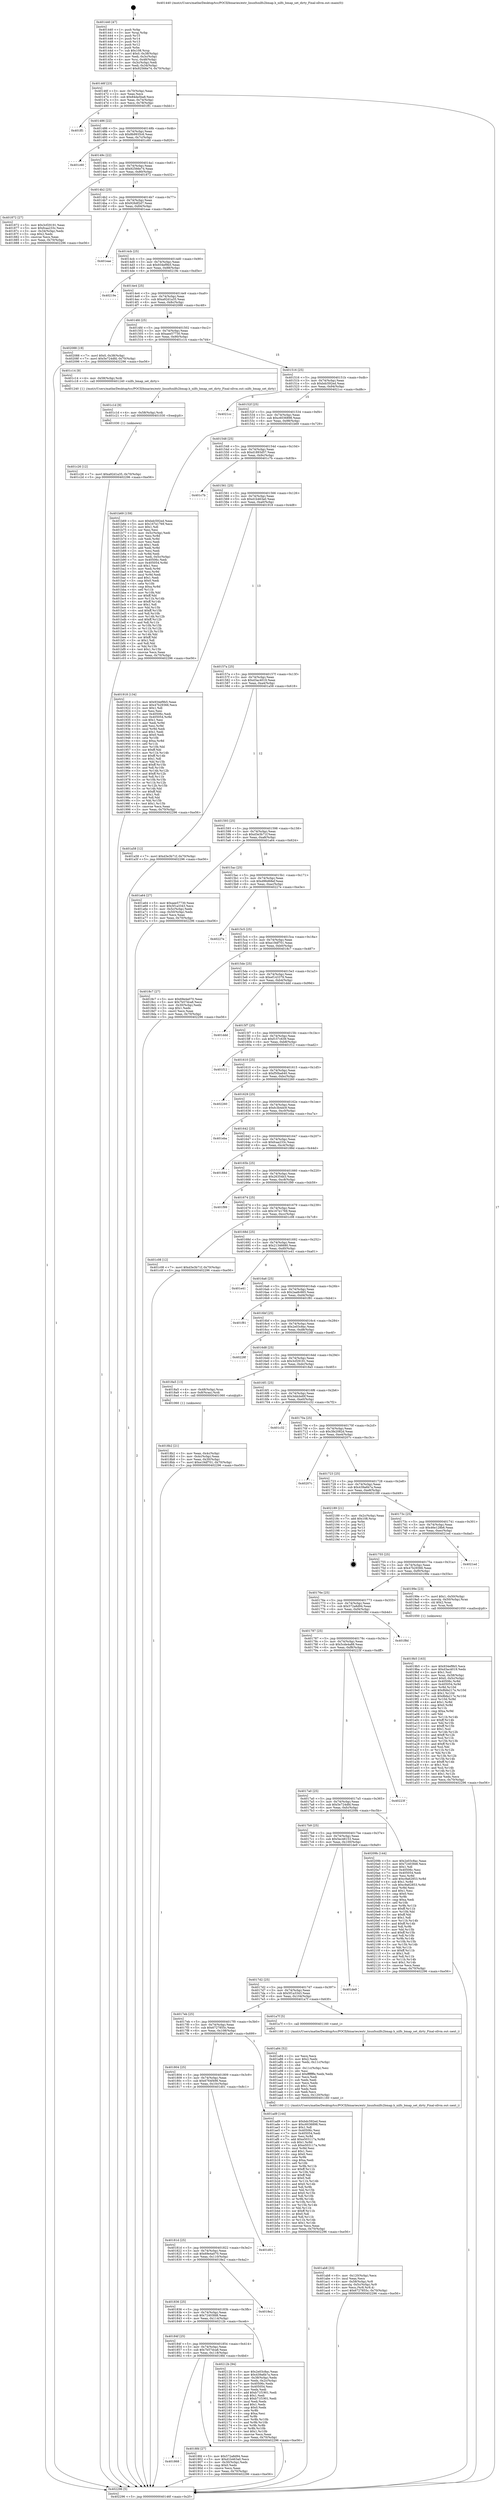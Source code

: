 digraph "0x401440" {
  label = "0x401440 (/mnt/c/Users/mathe/Desktop/tcc/POCII/binaries/extr_linuxfsnilfs2bmap.h_nilfs_bmap_set_dirty_Final-ollvm.out::main(0))"
  labelloc = "t"
  node[shape=record]

  Entry [label="",width=0.3,height=0.3,shape=circle,fillcolor=black,style=filled]
  "0x40146f" [label="{
     0x40146f [23]\l
     | [instrs]\l
     &nbsp;&nbsp;0x40146f \<+3\>: mov -0x70(%rbp),%eax\l
     &nbsp;&nbsp;0x401472 \<+2\>: mov %eax,%ecx\l
     &nbsp;&nbsp;0x401474 \<+6\>: sub $0x84da5ba8,%ecx\l
     &nbsp;&nbsp;0x40147a \<+3\>: mov %eax,-0x74(%rbp)\l
     &nbsp;&nbsp;0x40147d \<+3\>: mov %ecx,-0x78(%rbp)\l
     &nbsp;&nbsp;0x401480 \<+6\>: je 0000000000401ff1 \<main+0xbb1\>\l
  }"]
  "0x401ff1" [label="{
     0x401ff1\l
  }", style=dashed]
  "0x401486" [label="{
     0x401486 [22]\l
     | [instrs]\l
     &nbsp;&nbsp;0x401486 \<+5\>: jmp 000000000040148b \<main+0x4b\>\l
     &nbsp;&nbsp;0x40148b \<+3\>: mov -0x74(%rbp),%eax\l
     &nbsp;&nbsp;0x40148e \<+5\>: sub $0x8b9935c6,%eax\l
     &nbsp;&nbsp;0x401493 \<+3\>: mov %eax,-0x7c(%rbp)\l
     &nbsp;&nbsp;0x401496 \<+6\>: je 0000000000401c60 \<main+0x820\>\l
  }"]
  Exit [label="",width=0.3,height=0.3,shape=circle,fillcolor=black,style=filled,peripheries=2]
  "0x401c60" [label="{
     0x401c60\l
  }", style=dashed]
  "0x40149c" [label="{
     0x40149c [22]\l
     | [instrs]\l
     &nbsp;&nbsp;0x40149c \<+5\>: jmp 00000000004014a1 \<main+0x61\>\l
     &nbsp;&nbsp;0x4014a1 \<+3\>: mov -0x74(%rbp),%eax\l
     &nbsp;&nbsp;0x4014a4 \<+5\>: sub $0x92566e74,%eax\l
     &nbsp;&nbsp;0x4014a9 \<+3\>: mov %eax,-0x80(%rbp)\l
     &nbsp;&nbsp;0x4014ac \<+6\>: je 0000000000401872 \<main+0x432\>\l
  }"]
  "0x401c26" [label="{
     0x401c26 [12]\l
     | [instrs]\l
     &nbsp;&nbsp;0x401c26 \<+7\>: movl $0xa92d1a35,-0x70(%rbp)\l
     &nbsp;&nbsp;0x401c2d \<+5\>: jmp 0000000000402296 \<main+0xe56\>\l
  }"]
  "0x401872" [label="{
     0x401872 [27]\l
     | [instrs]\l
     &nbsp;&nbsp;0x401872 \<+5\>: mov $0x3cf29191,%eax\l
     &nbsp;&nbsp;0x401877 \<+5\>: mov $0xfcaa233c,%ecx\l
     &nbsp;&nbsp;0x40187c \<+3\>: mov -0x34(%rbp),%edx\l
     &nbsp;&nbsp;0x40187f \<+3\>: cmp $0x2,%edx\l
     &nbsp;&nbsp;0x401882 \<+3\>: cmovne %ecx,%eax\l
     &nbsp;&nbsp;0x401885 \<+3\>: mov %eax,-0x70(%rbp)\l
     &nbsp;&nbsp;0x401888 \<+5\>: jmp 0000000000402296 \<main+0xe56\>\l
  }"]
  "0x4014b2" [label="{
     0x4014b2 [25]\l
     | [instrs]\l
     &nbsp;&nbsp;0x4014b2 \<+5\>: jmp 00000000004014b7 \<main+0x77\>\l
     &nbsp;&nbsp;0x4014b7 \<+3\>: mov -0x74(%rbp),%eax\l
     &nbsp;&nbsp;0x4014ba \<+5\>: sub $0x926df2d7,%eax\l
     &nbsp;&nbsp;0x4014bf \<+6\>: mov %eax,-0x84(%rbp)\l
     &nbsp;&nbsp;0x4014c5 \<+6\>: je 0000000000401eae \<main+0xa6e\>\l
  }"]
  "0x402296" [label="{
     0x402296 [5]\l
     | [instrs]\l
     &nbsp;&nbsp;0x402296 \<+5\>: jmp 000000000040146f \<main+0x2f\>\l
  }"]
  "0x401440" [label="{
     0x401440 [47]\l
     | [instrs]\l
     &nbsp;&nbsp;0x401440 \<+1\>: push %rbp\l
     &nbsp;&nbsp;0x401441 \<+3\>: mov %rsp,%rbp\l
     &nbsp;&nbsp;0x401444 \<+2\>: push %r15\l
     &nbsp;&nbsp;0x401446 \<+2\>: push %r14\l
     &nbsp;&nbsp;0x401448 \<+2\>: push %r13\l
     &nbsp;&nbsp;0x40144a \<+2\>: push %r12\l
     &nbsp;&nbsp;0x40144c \<+1\>: push %rbx\l
     &nbsp;&nbsp;0x40144d \<+7\>: sub $0x108,%rsp\l
     &nbsp;&nbsp;0x401454 \<+7\>: movl $0x0,-0x38(%rbp)\l
     &nbsp;&nbsp;0x40145b \<+3\>: mov %edi,-0x3c(%rbp)\l
     &nbsp;&nbsp;0x40145e \<+4\>: mov %rsi,-0x48(%rbp)\l
     &nbsp;&nbsp;0x401462 \<+3\>: mov -0x3c(%rbp),%edi\l
     &nbsp;&nbsp;0x401465 \<+3\>: mov %edi,-0x34(%rbp)\l
     &nbsp;&nbsp;0x401468 \<+7\>: movl $0x92566e74,-0x70(%rbp)\l
  }"]
  "0x401c1d" [label="{
     0x401c1d [9]\l
     | [instrs]\l
     &nbsp;&nbsp;0x401c1d \<+4\>: mov -0x58(%rbp),%rdi\l
     &nbsp;&nbsp;0x401c21 \<+5\>: call 0000000000401030 \<free@plt\>\l
     | [calls]\l
     &nbsp;&nbsp;0x401030 \{1\} (unknown)\l
  }"]
  "0x401eae" [label="{
     0x401eae\l
  }", style=dashed]
  "0x4014cb" [label="{
     0x4014cb [25]\l
     | [instrs]\l
     &nbsp;&nbsp;0x4014cb \<+5\>: jmp 00000000004014d0 \<main+0x90\>\l
     &nbsp;&nbsp;0x4014d0 \<+3\>: mov -0x74(%rbp),%eax\l
     &nbsp;&nbsp;0x4014d3 \<+5\>: sub $0x934ef9b5,%eax\l
     &nbsp;&nbsp;0x4014d8 \<+6\>: mov %eax,-0x88(%rbp)\l
     &nbsp;&nbsp;0x4014de \<+6\>: je 000000000040219e \<main+0xd5e\>\l
  }"]
  "0x401ab8" [label="{
     0x401ab8 [33]\l
     | [instrs]\l
     &nbsp;&nbsp;0x401ab8 \<+6\>: mov -0x120(%rbp),%ecx\l
     &nbsp;&nbsp;0x401abe \<+3\>: imul %eax,%ecx\l
     &nbsp;&nbsp;0x401ac1 \<+4\>: mov -0x58(%rbp),%r8\l
     &nbsp;&nbsp;0x401ac5 \<+4\>: movslq -0x5c(%rbp),%r9\l
     &nbsp;&nbsp;0x401ac9 \<+4\>: mov %ecx,(%r8,%r9,4)\l
     &nbsp;&nbsp;0x401acd \<+7\>: movl $0x6727855c,-0x70(%rbp)\l
     &nbsp;&nbsp;0x401ad4 \<+5\>: jmp 0000000000402296 \<main+0xe56\>\l
  }"]
  "0x40219e" [label="{
     0x40219e\l
  }", style=dashed]
  "0x4014e4" [label="{
     0x4014e4 [25]\l
     | [instrs]\l
     &nbsp;&nbsp;0x4014e4 \<+5\>: jmp 00000000004014e9 \<main+0xa9\>\l
     &nbsp;&nbsp;0x4014e9 \<+3\>: mov -0x74(%rbp),%eax\l
     &nbsp;&nbsp;0x4014ec \<+5\>: sub $0xa92d1a35,%eax\l
     &nbsp;&nbsp;0x4014f1 \<+6\>: mov %eax,-0x8c(%rbp)\l
     &nbsp;&nbsp;0x4014f7 \<+6\>: je 0000000000402088 \<main+0xc48\>\l
  }"]
  "0x401a84" [label="{
     0x401a84 [52]\l
     | [instrs]\l
     &nbsp;&nbsp;0x401a84 \<+2\>: xor %ecx,%ecx\l
     &nbsp;&nbsp;0x401a86 \<+5\>: mov $0x2,%edx\l
     &nbsp;&nbsp;0x401a8b \<+6\>: mov %edx,-0x11c(%rbp)\l
     &nbsp;&nbsp;0x401a91 \<+1\>: cltd\l
     &nbsp;&nbsp;0x401a92 \<+6\>: mov -0x11c(%rbp),%esi\l
     &nbsp;&nbsp;0x401a98 \<+2\>: idiv %esi\l
     &nbsp;&nbsp;0x401a9a \<+6\>: imul $0xfffffffe,%edx,%edx\l
     &nbsp;&nbsp;0x401aa0 \<+2\>: mov %ecx,%edi\l
     &nbsp;&nbsp;0x401aa2 \<+2\>: sub %edx,%edi\l
     &nbsp;&nbsp;0x401aa4 \<+2\>: mov %ecx,%edx\l
     &nbsp;&nbsp;0x401aa6 \<+3\>: sub $0x1,%edx\l
     &nbsp;&nbsp;0x401aa9 \<+2\>: add %edx,%edi\l
     &nbsp;&nbsp;0x401aab \<+2\>: sub %edi,%ecx\l
     &nbsp;&nbsp;0x401aad \<+6\>: mov %ecx,-0x120(%rbp)\l
     &nbsp;&nbsp;0x401ab3 \<+5\>: call 0000000000401160 \<next_i\>\l
     | [calls]\l
     &nbsp;&nbsp;0x401160 \{1\} (/mnt/c/Users/mathe/Desktop/tcc/POCII/binaries/extr_linuxfsnilfs2bmap.h_nilfs_bmap_set_dirty_Final-ollvm.out::next_i)\l
  }"]
  "0x402088" [label="{
     0x402088 [19]\l
     | [instrs]\l
     &nbsp;&nbsp;0x402088 \<+7\>: movl $0x0,-0x38(%rbp)\l
     &nbsp;&nbsp;0x40208f \<+7\>: movl $0x5e724dfd,-0x70(%rbp)\l
     &nbsp;&nbsp;0x402096 \<+5\>: jmp 0000000000402296 \<main+0xe56\>\l
  }"]
  "0x4014fd" [label="{
     0x4014fd [25]\l
     | [instrs]\l
     &nbsp;&nbsp;0x4014fd \<+5\>: jmp 0000000000401502 \<main+0xc2\>\l
     &nbsp;&nbsp;0x401502 \<+3\>: mov -0x74(%rbp),%eax\l
     &nbsp;&nbsp;0x401505 \<+5\>: sub $0xaee57730,%eax\l
     &nbsp;&nbsp;0x40150a \<+6\>: mov %eax,-0x90(%rbp)\l
     &nbsp;&nbsp;0x401510 \<+6\>: je 0000000000401c14 \<main+0x7d4\>\l
  }"]
  "0x4019b5" [label="{
     0x4019b5 [163]\l
     | [instrs]\l
     &nbsp;&nbsp;0x4019b5 \<+5\>: mov $0x934ef9b5,%ecx\l
     &nbsp;&nbsp;0x4019ba \<+5\>: mov $0xd3ac4019,%edx\l
     &nbsp;&nbsp;0x4019bf \<+3\>: mov $0x1,%sil\l
     &nbsp;&nbsp;0x4019c2 \<+4\>: mov %rax,-0x58(%rbp)\l
     &nbsp;&nbsp;0x4019c6 \<+7\>: movl $0x0,-0x5c(%rbp)\l
     &nbsp;&nbsp;0x4019cd \<+8\>: mov 0x40506c,%r8d\l
     &nbsp;&nbsp;0x4019d5 \<+8\>: mov 0x405054,%r9d\l
     &nbsp;&nbsp;0x4019dd \<+3\>: mov %r8d,%r10d\l
     &nbsp;&nbsp;0x4019e0 \<+7\>: add $0x8bfa217e,%r10d\l
     &nbsp;&nbsp;0x4019e7 \<+4\>: sub $0x1,%r10d\l
     &nbsp;&nbsp;0x4019eb \<+7\>: sub $0x8bfa217e,%r10d\l
     &nbsp;&nbsp;0x4019f2 \<+4\>: imul %r10d,%r8d\l
     &nbsp;&nbsp;0x4019f6 \<+4\>: and $0x1,%r8d\l
     &nbsp;&nbsp;0x4019fa \<+4\>: cmp $0x0,%r8d\l
     &nbsp;&nbsp;0x4019fe \<+4\>: sete %r11b\l
     &nbsp;&nbsp;0x401a02 \<+4\>: cmp $0xa,%r9d\l
     &nbsp;&nbsp;0x401a06 \<+3\>: setl %bl\l
     &nbsp;&nbsp;0x401a09 \<+3\>: mov %r11b,%r14b\l
     &nbsp;&nbsp;0x401a0c \<+4\>: xor $0xff,%r14b\l
     &nbsp;&nbsp;0x401a10 \<+3\>: mov %bl,%r15b\l
     &nbsp;&nbsp;0x401a13 \<+4\>: xor $0xff,%r15b\l
     &nbsp;&nbsp;0x401a17 \<+4\>: xor $0x1,%sil\l
     &nbsp;&nbsp;0x401a1b \<+3\>: mov %r14b,%r12b\l
     &nbsp;&nbsp;0x401a1e \<+4\>: and $0xff,%r12b\l
     &nbsp;&nbsp;0x401a22 \<+3\>: and %sil,%r11b\l
     &nbsp;&nbsp;0x401a25 \<+3\>: mov %r15b,%r13b\l
     &nbsp;&nbsp;0x401a28 \<+4\>: and $0xff,%r13b\l
     &nbsp;&nbsp;0x401a2c \<+3\>: and %sil,%bl\l
     &nbsp;&nbsp;0x401a2f \<+3\>: or %r11b,%r12b\l
     &nbsp;&nbsp;0x401a32 \<+3\>: or %bl,%r13b\l
     &nbsp;&nbsp;0x401a35 \<+3\>: xor %r13b,%r12b\l
     &nbsp;&nbsp;0x401a38 \<+3\>: or %r15b,%r14b\l
     &nbsp;&nbsp;0x401a3b \<+4\>: xor $0xff,%r14b\l
     &nbsp;&nbsp;0x401a3f \<+4\>: or $0x1,%sil\l
     &nbsp;&nbsp;0x401a43 \<+3\>: and %sil,%r14b\l
     &nbsp;&nbsp;0x401a46 \<+3\>: or %r14b,%r12b\l
     &nbsp;&nbsp;0x401a49 \<+4\>: test $0x1,%r12b\l
     &nbsp;&nbsp;0x401a4d \<+3\>: cmovne %edx,%ecx\l
     &nbsp;&nbsp;0x401a50 \<+3\>: mov %ecx,-0x70(%rbp)\l
     &nbsp;&nbsp;0x401a53 \<+5\>: jmp 0000000000402296 \<main+0xe56\>\l
  }"]
  "0x401c14" [label="{
     0x401c14 [9]\l
     | [instrs]\l
     &nbsp;&nbsp;0x401c14 \<+4\>: mov -0x58(%rbp),%rdi\l
     &nbsp;&nbsp;0x401c18 \<+5\>: call 0000000000401240 \<nilfs_bmap_set_dirty\>\l
     | [calls]\l
     &nbsp;&nbsp;0x401240 \{1\} (/mnt/c/Users/mathe/Desktop/tcc/POCII/binaries/extr_linuxfsnilfs2bmap.h_nilfs_bmap_set_dirty_Final-ollvm.out::nilfs_bmap_set_dirty)\l
  }"]
  "0x401516" [label="{
     0x401516 [25]\l
     | [instrs]\l
     &nbsp;&nbsp;0x401516 \<+5\>: jmp 000000000040151b \<main+0xdb\>\l
     &nbsp;&nbsp;0x40151b \<+3\>: mov -0x74(%rbp),%eax\l
     &nbsp;&nbsp;0x40151e \<+5\>: sub $0xbdc592ed,%eax\l
     &nbsp;&nbsp;0x401523 \<+6\>: mov %eax,-0x94(%rbp)\l
     &nbsp;&nbsp;0x401529 \<+6\>: je 00000000004021cc \<main+0xd8c\>\l
  }"]
  "0x401868" [label="{
     0x401868\l
  }", style=dashed]
  "0x4021cc" [label="{
     0x4021cc\l
  }", style=dashed]
  "0x40152f" [label="{
     0x40152f [25]\l
     | [instrs]\l
     &nbsp;&nbsp;0x40152f \<+5\>: jmp 0000000000401534 \<main+0xf4\>\l
     &nbsp;&nbsp;0x401534 \<+3\>: mov -0x74(%rbp),%eax\l
     &nbsp;&nbsp;0x401537 \<+5\>: sub $0xc6036898,%eax\l
     &nbsp;&nbsp;0x40153c \<+6\>: mov %eax,-0x98(%rbp)\l
     &nbsp;&nbsp;0x401542 \<+6\>: je 0000000000401b69 \<main+0x729\>\l
  }"]
  "0x4018fd" [label="{
     0x4018fd [27]\l
     | [instrs]\l
     &nbsp;&nbsp;0x4018fd \<+5\>: mov $0x572a8d94,%eax\l
     &nbsp;&nbsp;0x401902 \<+5\>: mov $0xd1b463a0,%ecx\l
     &nbsp;&nbsp;0x401907 \<+3\>: mov -0x30(%rbp),%edx\l
     &nbsp;&nbsp;0x40190a \<+3\>: cmp $0x0,%edx\l
     &nbsp;&nbsp;0x40190d \<+3\>: cmove %ecx,%eax\l
     &nbsp;&nbsp;0x401910 \<+3\>: mov %eax,-0x70(%rbp)\l
     &nbsp;&nbsp;0x401913 \<+5\>: jmp 0000000000402296 \<main+0xe56\>\l
  }"]
  "0x401b69" [label="{
     0x401b69 [159]\l
     | [instrs]\l
     &nbsp;&nbsp;0x401b69 \<+5\>: mov $0xbdc592ed,%eax\l
     &nbsp;&nbsp;0x401b6e \<+5\>: mov $0x167e1769,%ecx\l
     &nbsp;&nbsp;0x401b73 \<+2\>: mov $0x1,%dl\l
     &nbsp;&nbsp;0x401b75 \<+2\>: xor %esi,%esi\l
     &nbsp;&nbsp;0x401b77 \<+3\>: mov -0x5c(%rbp),%edi\l
     &nbsp;&nbsp;0x401b7a \<+3\>: mov %esi,%r8d\l
     &nbsp;&nbsp;0x401b7d \<+3\>: sub %edi,%r8d\l
     &nbsp;&nbsp;0x401b80 \<+2\>: mov %esi,%edi\l
     &nbsp;&nbsp;0x401b82 \<+3\>: sub $0x1,%edi\l
     &nbsp;&nbsp;0x401b85 \<+3\>: add %edi,%r8d\l
     &nbsp;&nbsp;0x401b88 \<+2\>: mov %esi,%edi\l
     &nbsp;&nbsp;0x401b8a \<+3\>: sub %r8d,%edi\l
     &nbsp;&nbsp;0x401b8d \<+3\>: mov %edi,-0x5c(%rbp)\l
     &nbsp;&nbsp;0x401b90 \<+7\>: mov 0x40506c,%edi\l
     &nbsp;&nbsp;0x401b97 \<+8\>: mov 0x405054,%r8d\l
     &nbsp;&nbsp;0x401b9f \<+3\>: sub $0x1,%esi\l
     &nbsp;&nbsp;0x401ba2 \<+3\>: mov %edi,%r9d\l
     &nbsp;&nbsp;0x401ba5 \<+3\>: add %esi,%r9d\l
     &nbsp;&nbsp;0x401ba8 \<+4\>: imul %r9d,%edi\l
     &nbsp;&nbsp;0x401bac \<+3\>: and $0x1,%edi\l
     &nbsp;&nbsp;0x401baf \<+3\>: cmp $0x0,%edi\l
     &nbsp;&nbsp;0x401bb2 \<+4\>: sete %r10b\l
     &nbsp;&nbsp;0x401bb6 \<+4\>: cmp $0xa,%r8d\l
     &nbsp;&nbsp;0x401bba \<+4\>: setl %r11b\l
     &nbsp;&nbsp;0x401bbe \<+3\>: mov %r10b,%bl\l
     &nbsp;&nbsp;0x401bc1 \<+3\>: xor $0xff,%bl\l
     &nbsp;&nbsp;0x401bc4 \<+3\>: mov %r11b,%r14b\l
     &nbsp;&nbsp;0x401bc7 \<+4\>: xor $0xff,%r14b\l
     &nbsp;&nbsp;0x401bcb \<+3\>: xor $0x1,%dl\l
     &nbsp;&nbsp;0x401bce \<+3\>: mov %bl,%r15b\l
     &nbsp;&nbsp;0x401bd1 \<+4\>: and $0xff,%r15b\l
     &nbsp;&nbsp;0x401bd5 \<+3\>: and %dl,%r10b\l
     &nbsp;&nbsp;0x401bd8 \<+3\>: mov %r14b,%r12b\l
     &nbsp;&nbsp;0x401bdb \<+4\>: and $0xff,%r12b\l
     &nbsp;&nbsp;0x401bdf \<+3\>: and %dl,%r11b\l
     &nbsp;&nbsp;0x401be2 \<+3\>: or %r10b,%r15b\l
     &nbsp;&nbsp;0x401be5 \<+3\>: or %r11b,%r12b\l
     &nbsp;&nbsp;0x401be8 \<+3\>: xor %r12b,%r15b\l
     &nbsp;&nbsp;0x401beb \<+3\>: or %r14b,%bl\l
     &nbsp;&nbsp;0x401bee \<+3\>: xor $0xff,%bl\l
     &nbsp;&nbsp;0x401bf1 \<+3\>: or $0x1,%dl\l
     &nbsp;&nbsp;0x401bf4 \<+2\>: and %dl,%bl\l
     &nbsp;&nbsp;0x401bf6 \<+3\>: or %bl,%r15b\l
     &nbsp;&nbsp;0x401bf9 \<+4\>: test $0x1,%r15b\l
     &nbsp;&nbsp;0x401bfd \<+3\>: cmovne %ecx,%eax\l
     &nbsp;&nbsp;0x401c00 \<+3\>: mov %eax,-0x70(%rbp)\l
     &nbsp;&nbsp;0x401c03 \<+5\>: jmp 0000000000402296 \<main+0xe56\>\l
  }"]
  "0x401548" [label="{
     0x401548 [25]\l
     | [instrs]\l
     &nbsp;&nbsp;0x401548 \<+5\>: jmp 000000000040154d \<main+0x10d\>\l
     &nbsp;&nbsp;0x40154d \<+3\>: mov -0x74(%rbp),%eax\l
     &nbsp;&nbsp;0x401550 \<+5\>: sub $0xd1893d57,%eax\l
     &nbsp;&nbsp;0x401555 \<+6\>: mov %eax,-0x9c(%rbp)\l
     &nbsp;&nbsp;0x40155b \<+6\>: je 0000000000401c7b \<main+0x83b\>\l
  }"]
  "0x40184f" [label="{
     0x40184f [25]\l
     | [instrs]\l
     &nbsp;&nbsp;0x40184f \<+5\>: jmp 0000000000401854 \<main+0x414\>\l
     &nbsp;&nbsp;0x401854 \<+3\>: mov -0x74(%rbp),%eax\l
     &nbsp;&nbsp;0x401857 \<+5\>: sub $0x7b57dca8,%eax\l
     &nbsp;&nbsp;0x40185c \<+6\>: mov %eax,-0x118(%rbp)\l
     &nbsp;&nbsp;0x401862 \<+6\>: je 00000000004018fd \<main+0x4bd\>\l
  }"]
  "0x401c7b" [label="{
     0x401c7b\l
  }", style=dashed]
  "0x401561" [label="{
     0x401561 [25]\l
     | [instrs]\l
     &nbsp;&nbsp;0x401561 \<+5\>: jmp 0000000000401566 \<main+0x126\>\l
     &nbsp;&nbsp;0x401566 \<+3\>: mov -0x74(%rbp),%eax\l
     &nbsp;&nbsp;0x401569 \<+5\>: sub $0xd1b463a0,%eax\l
     &nbsp;&nbsp;0x40156e \<+6\>: mov %eax,-0xa0(%rbp)\l
     &nbsp;&nbsp;0x401574 \<+6\>: je 0000000000401918 \<main+0x4d8\>\l
  }"]
  "0x40212b" [label="{
     0x40212b [94]\l
     | [instrs]\l
     &nbsp;&nbsp;0x40212b \<+5\>: mov $0x2e03c8ac,%eax\l
     &nbsp;&nbsp;0x402130 \<+5\>: mov $0x439a6b7a,%ecx\l
     &nbsp;&nbsp;0x402135 \<+3\>: mov -0x38(%rbp),%edx\l
     &nbsp;&nbsp;0x402138 \<+3\>: mov %edx,-0x2c(%rbp)\l
     &nbsp;&nbsp;0x40213b \<+7\>: mov 0x40506c,%edx\l
     &nbsp;&nbsp;0x402142 \<+7\>: mov 0x405054,%esi\l
     &nbsp;&nbsp;0x402149 \<+2\>: mov %edx,%edi\l
     &nbsp;&nbsp;0x40214b \<+6\>: add $0xb71f1901,%edi\l
     &nbsp;&nbsp;0x402151 \<+3\>: sub $0x1,%edi\l
     &nbsp;&nbsp;0x402154 \<+6\>: sub $0xb71f1901,%edi\l
     &nbsp;&nbsp;0x40215a \<+3\>: imul %edi,%edx\l
     &nbsp;&nbsp;0x40215d \<+3\>: and $0x1,%edx\l
     &nbsp;&nbsp;0x402160 \<+3\>: cmp $0x0,%edx\l
     &nbsp;&nbsp;0x402163 \<+4\>: sete %r8b\l
     &nbsp;&nbsp;0x402167 \<+3\>: cmp $0xa,%esi\l
     &nbsp;&nbsp;0x40216a \<+4\>: setl %r9b\l
     &nbsp;&nbsp;0x40216e \<+3\>: mov %r8b,%r10b\l
     &nbsp;&nbsp;0x402171 \<+3\>: and %r9b,%r10b\l
     &nbsp;&nbsp;0x402174 \<+3\>: xor %r9b,%r8b\l
     &nbsp;&nbsp;0x402177 \<+3\>: or %r8b,%r10b\l
     &nbsp;&nbsp;0x40217a \<+4\>: test $0x1,%r10b\l
     &nbsp;&nbsp;0x40217e \<+3\>: cmovne %ecx,%eax\l
     &nbsp;&nbsp;0x402181 \<+3\>: mov %eax,-0x70(%rbp)\l
     &nbsp;&nbsp;0x402184 \<+5\>: jmp 0000000000402296 \<main+0xe56\>\l
  }"]
  "0x401918" [label="{
     0x401918 [134]\l
     | [instrs]\l
     &nbsp;&nbsp;0x401918 \<+5\>: mov $0x934ef9b5,%eax\l
     &nbsp;&nbsp;0x40191d \<+5\>: mov $0x47b29366,%ecx\l
     &nbsp;&nbsp;0x401922 \<+2\>: mov $0x1,%dl\l
     &nbsp;&nbsp;0x401924 \<+2\>: xor %esi,%esi\l
     &nbsp;&nbsp;0x401926 \<+7\>: mov 0x40506c,%edi\l
     &nbsp;&nbsp;0x40192d \<+8\>: mov 0x405054,%r8d\l
     &nbsp;&nbsp;0x401935 \<+3\>: sub $0x1,%esi\l
     &nbsp;&nbsp;0x401938 \<+3\>: mov %edi,%r9d\l
     &nbsp;&nbsp;0x40193b \<+3\>: add %esi,%r9d\l
     &nbsp;&nbsp;0x40193e \<+4\>: imul %r9d,%edi\l
     &nbsp;&nbsp;0x401942 \<+3\>: and $0x1,%edi\l
     &nbsp;&nbsp;0x401945 \<+3\>: cmp $0x0,%edi\l
     &nbsp;&nbsp;0x401948 \<+4\>: sete %r10b\l
     &nbsp;&nbsp;0x40194c \<+4\>: cmp $0xa,%r8d\l
     &nbsp;&nbsp;0x401950 \<+4\>: setl %r11b\l
     &nbsp;&nbsp;0x401954 \<+3\>: mov %r10b,%bl\l
     &nbsp;&nbsp;0x401957 \<+3\>: xor $0xff,%bl\l
     &nbsp;&nbsp;0x40195a \<+3\>: mov %r11b,%r14b\l
     &nbsp;&nbsp;0x40195d \<+4\>: xor $0xff,%r14b\l
     &nbsp;&nbsp;0x401961 \<+3\>: xor $0x1,%dl\l
     &nbsp;&nbsp;0x401964 \<+3\>: mov %bl,%r15b\l
     &nbsp;&nbsp;0x401967 \<+4\>: and $0xff,%r15b\l
     &nbsp;&nbsp;0x40196b \<+3\>: and %dl,%r10b\l
     &nbsp;&nbsp;0x40196e \<+3\>: mov %r14b,%r12b\l
     &nbsp;&nbsp;0x401971 \<+4\>: and $0xff,%r12b\l
     &nbsp;&nbsp;0x401975 \<+3\>: and %dl,%r11b\l
     &nbsp;&nbsp;0x401978 \<+3\>: or %r10b,%r15b\l
     &nbsp;&nbsp;0x40197b \<+3\>: or %r11b,%r12b\l
     &nbsp;&nbsp;0x40197e \<+3\>: xor %r12b,%r15b\l
     &nbsp;&nbsp;0x401981 \<+3\>: or %r14b,%bl\l
     &nbsp;&nbsp;0x401984 \<+3\>: xor $0xff,%bl\l
     &nbsp;&nbsp;0x401987 \<+3\>: or $0x1,%dl\l
     &nbsp;&nbsp;0x40198a \<+2\>: and %dl,%bl\l
     &nbsp;&nbsp;0x40198c \<+3\>: or %bl,%r15b\l
     &nbsp;&nbsp;0x40198f \<+4\>: test $0x1,%r15b\l
     &nbsp;&nbsp;0x401993 \<+3\>: cmovne %ecx,%eax\l
     &nbsp;&nbsp;0x401996 \<+3\>: mov %eax,-0x70(%rbp)\l
     &nbsp;&nbsp;0x401999 \<+5\>: jmp 0000000000402296 \<main+0xe56\>\l
  }"]
  "0x40157a" [label="{
     0x40157a [25]\l
     | [instrs]\l
     &nbsp;&nbsp;0x40157a \<+5\>: jmp 000000000040157f \<main+0x13f\>\l
     &nbsp;&nbsp;0x40157f \<+3\>: mov -0x74(%rbp),%eax\l
     &nbsp;&nbsp;0x401582 \<+5\>: sub $0xd3ac4019,%eax\l
     &nbsp;&nbsp;0x401587 \<+6\>: mov %eax,-0xa4(%rbp)\l
     &nbsp;&nbsp;0x40158d \<+6\>: je 0000000000401a58 \<main+0x618\>\l
  }"]
  "0x401836" [label="{
     0x401836 [25]\l
     | [instrs]\l
     &nbsp;&nbsp;0x401836 \<+5\>: jmp 000000000040183b \<main+0x3fb\>\l
     &nbsp;&nbsp;0x40183b \<+3\>: mov -0x74(%rbp),%eax\l
     &nbsp;&nbsp;0x40183e \<+5\>: sub $0x72403fd8,%eax\l
     &nbsp;&nbsp;0x401843 \<+6\>: mov %eax,-0x114(%rbp)\l
     &nbsp;&nbsp;0x401849 \<+6\>: je 000000000040212b \<main+0xceb\>\l
  }"]
  "0x401a58" [label="{
     0x401a58 [12]\l
     | [instrs]\l
     &nbsp;&nbsp;0x401a58 \<+7\>: movl $0xd3e3b71f,-0x70(%rbp)\l
     &nbsp;&nbsp;0x401a5f \<+5\>: jmp 0000000000402296 \<main+0xe56\>\l
  }"]
  "0x401593" [label="{
     0x401593 [25]\l
     | [instrs]\l
     &nbsp;&nbsp;0x401593 \<+5\>: jmp 0000000000401598 \<main+0x158\>\l
     &nbsp;&nbsp;0x401598 \<+3\>: mov -0x74(%rbp),%eax\l
     &nbsp;&nbsp;0x40159b \<+5\>: sub $0xd3e3b71f,%eax\l
     &nbsp;&nbsp;0x4015a0 \<+6\>: mov %eax,-0xa8(%rbp)\l
     &nbsp;&nbsp;0x4015a6 \<+6\>: je 0000000000401a64 \<main+0x624\>\l
  }"]
  "0x4018e2" [label="{
     0x4018e2\l
  }", style=dashed]
  "0x401a64" [label="{
     0x401a64 [27]\l
     | [instrs]\l
     &nbsp;&nbsp;0x401a64 \<+5\>: mov $0xaee57730,%eax\l
     &nbsp;&nbsp;0x401a69 \<+5\>: mov $0x5f1a3343,%ecx\l
     &nbsp;&nbsp;0x401a6e \<+3\>: mov -0x5c(%rbp),%edx\l
     &nbsp;&nbsp;0x401a71 \<+3\>: cmp -0x50(%rbp),%edx\l
     &nbsp;&nbsp;0x401a74 \<+3\>: cmovl %ecx,%eax\l
     &nbsp;&nbsp;0x401a77 \<+3\>: mov %eax,-0x70(%rbp)\l
     &nbsp;&nbsp;0x401a7a \<+5\>: jmp 0000000000402296 \<main+0xe56\>\l
  }"]
  "0x4015ac" [label="{
     0x4015ac [25]\l
     | [instrs]\l
     &nbsp;&nbsp;0x4015ac \<+5\>: jmp 00000000004015b1 \<main+0x171\>\l
     &nbsp;&nbsp;0x4015b1 \<+3\>: mov -0x74(%rbp),%eax\l
     &nbsp;&nbsp;0x4015b4 \<+5\>: sub $0xd96d68ef,%eax\l
     &nbsp;&nbsp;0x4015b9 \<+6\>: mov %eax,-0xac(%rbp)\l
     &nbsp;&nbsp;0x4015bf \<+6\>: je 000000000040227e \<main+0xe3e\>\l
  }"]
  "0x40181d" [label="{
     0x40181d [25]\l
     | [instrs]\l
     &nbsp;&nbsp;0x40181d \<+5\>: jmp 0000000000401822 \<main+0x3e2\>\l
     &nbsp;&nbsp;0x401822 \<+3\>: mov -0x74(%rbp),%eax\l
     &nbsp;&nbsp;0x401825 \<+5\>: sub $0x69e4a070,%eax\l
     &nbsp;&nbsp;0x40182a \<+6\>: mov %eax,-0x110(%rbp)\l
     &nbsp;&nbsp;0x401830 \<+6\>: je 00000000004018e2 \<main+0x4a2\>\l
  }"]
  "0x40227e" [label="{
     0x40227e\l
  }", style=dashed]
  "0x4015c5" [label="{
     0x4015c5 [25]\l
     | [instrs]\l
     &nbsp;&nbsp;0x4015c5 \<+5\>: jmp 00000000004015ca \<main+0x18a\>\l
     &nbsp;&nbsp;0x4015ca \<+3\>: mov -0x74(%rbp),%eax\l
     &nbsp;&nbsp;0x4015cd \<+5\>: sub $0xe19df701,%eax\l
     &nbsp;&nbsp;0x4015d2 \<+6\>: mov %eax,-0xb0(%rbp)\l
     &nbsp;&nbsp;0x4015d8 \<+6\>: je 00000000004018c7 \<main+0x487\>\l
  }"]
  "0x401d01" [label="{
     0x401d01\l
  }", style=dashed]
  "0x4018c7" [label="{
     0x4018c7 [27]\l
     | [instrs]\l
     &nbsp;&nbsp;0x4018c7 \<+5\>: mov $0x69e4a070,%eax\l
     &nbsp;&nbsp;0x4018cc \<+5\>: mov $0x7b57dca8,%ecx\l
     &nbsp;&nbsp;0x4018d1 \<+3\>: mov -0x30(%rbp),%edx\l
     &nbsp;&nbsp;0x4018d4 \<+3\>: cmp $0x1,%edx\l
     &nbsp;&nbsp;0x4018d7 \<+3\>: cmovl %ecx,%eax\l
     &nbsp;&nbsp;0x4018da \<+3\>: mov %eax,-0x70(%rbp)\l
     &nbsp;&nbsp;0x4018dd \<+5\>: jmp 0000000000402296 \<main+0xe56\>\l
  }"]
  "0x4015de" [label="{
     0x4015de [25]\l
     | [instrs]\l
     &nbsp;&nbsp;0x4015de \<+5\>: jmp 00000000004015e3 \<main+0x1a3\>\l
     &nbsp;&nbsp;0x4015e3 \<+3\>: mov -0x74(%rbp),%eax\l
     &nbsp;&nbsp;0x4015e6 \<+5\>: sub $0xef143379,%eax\l
     &nbsp;&nbsp;0x4015eb \<+6\>: mov %eax,-0xb4(%rbp)\l
     &nbsp;&nbsp;0x4015f1 \<+6\>: je 0000000000401ddd \<main+0x99d\>\l
  }"]
  "0x401804" [label="{
     0x401804 [25]\l
     | [instrs]\l
     &nbsp;&nbsp;0x401804 \<+5\>: jmp 0000000000401809 \<main+0x3c9\>\l
     &nbsp;&nbsp;0x401809 \<+3\>: mov -0x74(%rbp),%eax\l
     &nbsp;&nbsp;0x40180c \<+5\>: sub $0x6764f498,%eax\l
     &nbsp;&nbsp;0x401811 \<+6\>: mov %eax,-0x10c(%rbp)\l
     &nbsp;&nbsp;0x401817 \<+6\>: je 0000000000401d01 \<main+0x8c1\>\l
  }"]
  "0x401ddd" [label="{
     0x401ddd\l
  }", style=dashed]
  "0x4015f7" [label="{
     0x4015f7 [25]\l
     | [instrs]\l
     &nbsp;&nbsp;0x4015f7 \<+5\>: jmp 00000000004015fc \<main+0x1bc\>\l
     &nbsp;&nbsp;0x4015fc \<+3\>: mov -0x74(%rbp),%eax\l
     &nbsp;&nbsp;0x4015ff \<+5\>: sub $0xf157c639,%eax\l
     &nbsp;&nbsp;0x401604 \<+6\>: mov %eax,-0xb8(%rbp)\l
     &nbsp;&nbsp;0x40160a \<+6\>: je 0000000000401f12 \<main+0xad2\>\l
  }"]
  "0x401ad9" [label="{
     0x401ad9 [144]\l
     | [instrs]\l
     &nbsp;&nbsp;0x401ad9 \<+5\>: mov $0xbdc592ed,%eax\l
     &nbsp;&nbsp;0x401ade \<+5\>: mov $0xc6036898,%ecx\l
     &nbsp;&nbsp;0x401ae3 \<+2\>: mov $0x1,%dl\l
     &nbsp;&nbsp;0x401ae5 \<+7\>: mov 0x40506c,%esi\l
     &nbsp;&nbsp;0x401aec \<+7\>: mov 0x405054,%edi\l
     &nbsp;&nbsp;0x401af3 \<+3\>: mov %esi,%r8d\l
     &nbsp;&nbsp;0x401af6 \<+7\>: add $0xe503117a,%r8d\l
     &nbsp;&nbsp;0x401afd \<+4\>: sub $0x1,%r8d\l
     &nbsp;&nbsp;0x401b01 \<+7\>: sub $0xe503117a,%r8d\l
     &nbsp;&nbsp;0x401b08 \<+4\>: imul %r8d,%esi\l
     &nbsp;&nbsp;0x401b0c \<+3\>: and $0x1,%esi\l
     &nbsp;&nbsp;0x401b0f \<+3\>: cmp $0x0,%esi\l
     &nbsp;&nbsp;0x401b12 \<+4\>: sete %r9b\l
     &nbsp;&nbsp;0x401b16 \<+3\>: cmp $0xa,%edi\l
     &nbsp;&nbsp;0x401b19 \<+4\>: setl %r10b\l
     &nbsp;&nbsp;0x401b1d \<+3\>: mov %r9b,%r11b\l
     &nbsp;&nbsp;0x401b20 \<+4\>: xor $0xff,%r11b\l
     &nbsp;&nbsp;0x401b24 \<+3\>: mov %r10b,%bl\l
     &nbsp;&nbsp;0x401b27 \<+3\>: xor $0xff,%bl\l
     &nbsp;&nbsp;0x401b2a \<+3\>: xor $0x0,%dl\l
     &nbsp;&nbsp;0x401b2d \<+3\>: mov %r11b,%r14b\l
     &nbsp;&nbsp;0x401b30 \<+4\>: and $0x0,%r14b\l
     &nbsp;&nbsp;0x401b34 \<+3\>: and %dl,%r9b\l
     &nbsp;&nbsp;0x401b37 \<+3\>: mov %bl,%r15b\l
     &nbsp;&nbsp;0x401b3a \<+4\>: and $0x0,%r15b\l
     &nbsp;&nbsp;0x401b3e \<+3\>: and %dl,%r10b\l
     &nbsp;&nbsp;0x401b41 \<+3\>: or %r9b,%r14b\l
     &nbsp;&nbsp;0x401b44 \<+3\>: or %r10b,%r15b\l
     &nbsp;&nbsp;0x401b47 \<+3\>: xor %r15b,%r14b\l
     &nbsp;&nbsp;0x401b4a \<+3\>: or %bl,%r11b\l
     &nbsp;&nbsp;0x401b4d \<+4\>: xor $0xff,%r11b\l
     &nbsp;&nbsp;0x401b51 \<+3\>: or $0x0,%dl\l
     &nbsp;&nbsp;0x401b54 \<+3\>: and %dl,%r11b\l
     &nbsp;&nbsp;0x401b57 \<+3\>: or %r11b,%r14b\l
     &nbsp;&nbsp;0x401b5a \<+4\>: test $0x1,%r14b\l
     &nbsp;&nbsp;0x401b5e \<+3\>: cmovne %ecx,%eax\l
     &nbsp;&nbsp;0x401b61 \<+3\>: mov %eax,-0x70(%rbp)\l
     &nbsp;&nbsp;0x401b64 \<+5\>: jmp 0000000000402296 \<main+0xe56\>\l
  }"]
  "0x401f12" [label="{
     0x401f12\l
  }", style=dashed]
  "0x401610" [label="{
     0x401610 [25]\l
     | [instrs]\l
     &nbsp;&nbsp;0x401610 \<+5\>: jmp 0000000000401615 \<main+0x1d5\>\l
     &nbsp;&nbsp;0x401615 \<+3\>: mov -0x74(%rbp),%eax\l
     &nbsp;&nbsp;0x401618 \<+5\>: sub $0xf50ba640,%eax\l
     &nbsp;&nbsp;0x40161d \<+6\>: mov %eax,-0xbc(%rbp)\l
     &nbsp;&nbsp;0x401623 \<+6\>: je 0000000000402260 \<main+0xe20\>\l
  }"]
  "0x4017eb" [label="{
     0x4017eb [25]\l
     | [instrs]\l
     &nbsp;&nbsp;0x4017eb \<+5\>: jmp 00000000004017f0 \<main+0x3b0\>\l
     &nbsp;&nbsp;0x4017f0 \<+3\>: mov -0x74(%rbp),%eax\l
     &nbsp;&nbsp;0x4017f3 \<+5\>: sub $0x6727855c,%eax\l
     &nbsp;&nbsp;0x4017f8 \<+6\>: mov %eax,-0x108(%rbp)\l
     &nbsp;&nbsp;0x4017fe \<+6\>: je 0000000000401ad9 \<main+0x699\>\l
  }"]
  "0x402260" [label="{
     0x402260\l
  }", style=dashed]
  "0x401629" [label="{
     0x401629 [25]\l
     | [instrs]\l
     &nbsp;&nbsp;0x401629 \<+5\>: jmp 000000000040162e \<main+0x1ee\>\l
     &nbsp;&nbsp;0x40162e \<+3\>: mov -0x74(%rbp),%eax\l
     &nbsp;&nbsp;0x401631 \<+5\>: sub $0xfc3b4dc9,%eax\l
     &nbsp;&nbsp;0x401636 \<+6\>: mov %eax,-0xc0(%rbp)\l
     &nbsp;&nbsp;0x40163c \<+6\>: je 0000000000401eba \<main+0xa7a\>\l
  }"]
  "0x401a7f" [label="{
     0x401a7f [5]\l
     | [instrs]\l
     &nbsp;&nbsp;0x401a7f \<+5\>: call 0000000000401160 \<next_i\>\l
     | [calls]\l
     &nbsp;&nbsp;0x401160 \{1\} (/mnt/c/Users/mathe/Desktop/tcc/POCII/binaries/extr_linuxfsnilfs2bmap.h_nilfs_bmap_set_dirty_Final-ollvm.out::next_i)\l
  }"]
  "0x401eba" [label="{
     0x401eba\l
  }", style=dashed]
  "0x401642" [label="{
     0x401642 [25]\l
     | [instrs]\l
     &nbsp;&nbsp;0x401642 \<+5\>: jmp 0000000000401647 \<main+0x207\>\l
     &nbsp;&nbsp;0x401647 \<+3\>: mov -0x74(%rbp),%eax\l
     &nbsp;&nbsp;0x40164a \<+5\>: sub $0xfcaa233c,%eax\l
     &nbsp;&nbsp;0x40164f \<+6\>: mov %eax,-0xc4(%rbp)\l
     &nbsp;&nbsp;0x401655 \<+6\>: je 000000000040188d \<main+0x44d\>\l
  }"]
  "0x4017d2" [label="{
     0x4017d2 [25]\l
     | [instrs]\l
     &nbsp;&nbsp;0x4017d2 \<+5\>: jmp 00000000004017d7 \<main+0x397\>\l
     &nbsp;&nbsp;0x4017d7 \<+3\>: mov -0x74(%rbp),%eax\l
     &nbsp;&nbsp;0x4017da \<+5\>: sub $0x5f1a3343,%eax\l
     &nbsp;&nbsp;0x4017df \<+6\>: mov %eax,-0x104(%rbp)\l
     &nbsp;&nbsp;0x4017e5 \<+6\>: je 0000000000401a7f \<main+0x63f\>\l
  }"]
  "0x40188d" [label="{
     0x40188d\l
  }", style=dashed]
  "0x40165b" [label="{
     0x40165b [25]\l
     | [instrs]\l
     &nbsp;&nbsp;0x40165b \<+5\>: jmp 0000000000401660 \<main+0x220\>\l
     &nbsp;&nbsp;0x401660 \<+3\>: mov -0x74(%rbp),%eax\l
     &nbsp;&nbsp;0x401663 \<+5\>: sub $0x26354b3,%eax\l
     &nbsp;&nbsp;0x401668 \<+6\>: mov %eax,-0xc8(%rbp)\l
     &nbsp;&nbsp;0x40166e \<+6\>: je 0000000000401f99 \<main+0xb59\>\l
  }"]
  "0x401de9" [label="{
     0x401de9\l
  }", style=dashed]
  "0x401f99" [label="{
     0x401f99\l
  }", style=dashed]
  "0x401674" [label="{
     0x401674 [25]\l
     | [instrs]\l
     &nbsp;&nbsp;0x401674 \<+5\>: jmp 0000000000401679 \<main+0x239\>\l
     &nbsp;&nbsp;0x401679 \<+3\>: mov -0x74(%rbp),%eax\l
     &nbsp;&nbsp;0x40167c \<+5\>: sub $0x167e1769,%eax\l
     &nbsp;&nbsp;0x401681 \<+6\>: mov %eax,-0xcc(%rbp)\l
     &nbsp;&nbsp;0x401687 \<+6\>: je 0000000000401c08 \<main+0x7c8\>\l
  }"]
  "0x4017b9" [label="{
     0x4017b9 [25]\l
     | [instrs]\l
     &nbsp;&nbsp;0x4017b9 \<+5\>: jmp 00000000004017be \<main+0x37e\>\l
     &nbsp;&nbsp;0x4017be \<+3\>: mov -0x74(%rbp),%eax\l
     &nbsp;&nbsp;0x4017c1 \<+5\>: sub $0x5ec48153,%eax\l
     &nbsp;&nbsp;0x4017c6 \<+6\>: mov %eax,-0x100(%rbp)\l
     &nbsp;&nbsp;0x4017cc \<+6\>: je 0000000000401de9 \<main+0x9a9\>\l
  }"]
  "0x401c08" [label="{
     0x401c08 [12]\l
     | [instrs]\l
     &nbsp;&nbsp;0x401c08 \<+7\>: movl $0xd3e3b71f,-0x70(%rbp)\l
     &nbsp;&nbsp;0x401c0f \<+5\>: jmp 0000000000402296 \<main+0xe56\>\l
  }"]
  "0x40168d" [label="{
     0x40168d [25]\l
     | [instrs]\l
     &nbsp;&nbsp;0x40168d \<+5\>: jmp 0000000000401692 \<main+0x252\>\l
     &nbsp;&nbsp;0x401692 \<+3\>: mov -0x74(%rbp),%eax\l
     &nbsp;&nbsp;0x401695 \<+5\>: sub $0x21346680,%eax\l
     &nbsp;&nbsp;0x40169a \<+6\>: mov %eax,-0xd0(%rbp)\l
     &nbsp;&nbsp;0x4016a0 \<+6\>: je 0000000000401e41 \<main+0xa01\>\l
  }"]
  "0x40209b" [label="{
     0x40209b [144]\l
     | [instrs]\l
     &nbsp;&nbsp;0x40209b \<+5\>: mov $0x2e03c8ac,%eax\l
     &nbsp;&nbsp;0x4020a0 \<+5\>: mov $0x72403fd8,%ecx\l
     &nbsp;&nbsp;0x4020a5 \<+2\>: mov $0x1,%dl\l
     &nbsp;&nbsp;0x4020a7 \<+7\>: mov 0x40506c,%esi\l
     &nbsp;&nbsp;0x4020ae \<+7\>: mov 0x405054,%edi\l
     &nbsp;&nbsp;0x4020b5 \<+3\>: mov %esi,%r8d\l
     &nbsp;&nbsp;0x4020b8 \<+7\>: add $0xc9a62853,%r8d\l
     &nbsp;&nbsp;0x4020bf \<+4\>: sub $0x1,%r8d\l
     &nbsp;&nbsp;0x4020c3 \<+7\>: sub $0xc9a62853,%r8d\l
     &nbsp;&nbsp;0x4020ca \<+4\>: imul %r8d,%esi\l
     &nbsp;&nbsp;0x4020ce \<+3\>: and $0x1,%esi\l
     &nbsp;&nbsp;0x4020d1 \<+3\>: cmp $0x0,%esi\l
     &nbsp;&nbsp;0x4020d4 \<+4\>: sete %r9b\l
     &nbsp;&nbsp;0x4020d8 \<+3\>: cmp $0xa,%edi\l
     &nbsp;&nbsp;0x4020db \<+4\>: setl %r10b\l
     &nbsp;&nbsp;0x4020df \<+3\>: mov %r9b,%r11b\l
     &nbsp;&nbsp;0x4020e2 \<+4\>: xor $0xff,%r11b\l
     &nbsp;&nbsp;0x4020e6 \<+3\>: mov %r10b,%bl\l
     &nbsp;&nbsp;0x4020e9 \<+3\>: xor $0xff,%bl\l
     &nbsp;&nbsp;0x4020ec \<+3\>: xor $0x1,%dl\l
     &nbsp;&nbsp;0x4020ef \<+3\>: mov %r11b,%r14b\l
     &nbsp;&nbsp;0x4020f2 \<+4\>: and $0xff,%r14b\l
     &nbsp;&nbsp;0x4020f6 \<+3\>: and %dl,%r9b\l
     &nbsp;&nbsp;0x4020f9 \<+3\>: mov %bl,%r15b\l
     &nbsp;&nbsp;0x4020fc \<+4\>: and $0xff,%r15b\l
     &nbsp;&nbsp;0x402100 \<+3\>: and %dl,%r10b\l
     &nbsp;&nbsp;0x402103 \<+3\>: or %r9b,%r14b\l
     &nbsp;&nbsp;0x402106 \<+3\>: or %r10b,%r15b\l
     &nbsp;&nbsp;0x402109 \<+3\>: xor %r15b,%r14b\l
     &nbsp;&nbsp;0x40210c \<+3\>: or %bl,%r11b\l
     &nbsp;&nbsp;0x40210f \<+4\>: xor $0xff,%r11b\l
     &nbsp;&nbsp;0x402113 \<+3\>: or $0x1,%dl\l
     &nbsp;&nbsp;0x402116 \<+3\>: and %dl,%r11b\l
     &nbsp;&nbsp;0x402119 \<+3\>: or %r11b,%r14b\l
     &nbsp;&nbsp;0x40211c \<+4\>: test $0x1,%r14b\l
     &nbsp;&nbsp;0x402120 \<+3\>: cmovne %ecx,%eax\l
     &nbsp;&nbsp;0x402123 \<+3\>: mov %eax,-0x70(%rbp)\l
     &nbsp;&nbsp;0x402126 \<+5\>: jmp 0000000000402296 \<main+0xe56\>\l
  }"]
  "0x401e41" [label="{
     0x401e41\l
  }", style=dashed]
  "0x4016a6" [label="{
     0x4016a6 [25]\l
     | [instrs]\l
     &nbsp;&nbsp;0x4016a6 \<+5\>: jmp 00000000004016ab \<main+0x26b\>\l
     &nbsp;&nbsp;0x4016ab \<+3\>: mov -0x74(%rbp),%eax\l
     &nbsp;&nbsp;0x4016ae \<+5\>: sub $0x2aa8c665,%eax\l
     &nbsp;&nbsp;0x4016b3 \<+6\>: mov %eax,-0xd4(%rbp)\l
     &nbsp;&nbsp;0x4016b9 \<+6\>: je 0000000000401f81 \<main+0xb41\>\l
  }"]
  "0x4017a0" [label="{
     0x4017a0 [25]\l
     | [instrs]\l
     &nbsp;&nbsp;0x4017a0 \<+5\>: jmp 00000000004017a5 \<main+0x365\>\l
     &nbsp;&nbsp;0x4017a5 \<+3\>: mov -0x74(%rbp),%eax\l
     &nbsp;&nbsp;0x4017a8 \<+5\>: sub $0x5e724dfd,%eax\l
     &nbsp;&nbsp;0x4017ad \<+6\>: mov %eax,-0xfc(%rbp)\l
     &nbsp;&nbsp;0x4017b3 \<+6\>: je 000000000040209b \<main+0xc5b\>\l
  }"]
  "0x401f81" [label="{
     0x401f81\l
  }", style=dashed]
  "0x4016bf" [label="{
     0x4016bf [25]\l
     | [instrs]\l
     &nbsp;&nbsp;0x4016bf \<+5\>: jmp 00000000004016c4 \<main+0x284\>\l
     &nbsp;&nbsp;0x4016c4 \<+3\>: mov -0x74(%rbp),%eax\l
     &nbsp;&nbsp;0x4016c7 \<+5\>: sub $0x2e03c8ac,%eax\l
     &nbsp;&nbsp;0x4016cc \<+6\>: mov %eax,-0xd8(%rbp)\l
     &nbsp;&nbsp;0x4016d2 \<+6\>: je 000000000040228f \<main+0xe4f\>\l
  }"]
  "0x40223f" [label="{
     0x40223f\l
  }", style=dashed]
  "0x40228f" [label="{
     0x40228f\l
  }", style=dashed]
  "0x4016d8" [label="{
     0x4016d8 [25]\l
     | [instrs]\l
     &nbsp;&nbsp;0x4016d8 \<+5\>: jmp 00000000004016dd \<main+0x29d\>\l
     &nbsp;&nbsp;0x4016dd \<+3\>: mov -0x74(%rbp),%eax\l
     &nbsp;&nbsp;0x4016e0 \<+5\>: sub $0x3cf29191,%eax\l
     &nbsp;&nbsp;0x4016e5 \<+6\>: mov %eax,-0xdc(%rbp)\l
     &nbsp;&nbsp;0x4016eb \<+6\>: je 00000000004018a5 \<main+0x465\>\l
  }"]
  "0x401787" [label="{
     0x401787 [25]\l
     | [instrs]\l
     &nbsp;&nbsp;0x401787 \<+5\>: jmp 000000000040178c \<main+0x34c\>\l
     &nbsp;&nbsp;0x40178c \<+3\>: mov -0x74(%rbp),%eax\l
     &nbsp;&nbsp;0x40178f \<+5\>: sub $0x5cde4a88,%eax\l
     &nbsp;&nbsp;0x401794 \<+6\>: mov %eax,-0xf8(%rbp)\l
     &nbsp;&nbsp;0x40179a \<+6\>: je 000000000040223f \<main+0xdff\>\l
  }"]
  "0x4018a5" [label="{
     0x4018a5 [13]\l
     | [instrs]\l
     &nbsp;&nbsp;0x4018a5 \<+4\>: mov -0x48(%rbp),%rax\l
     &nbsp;&nbsp;0x4018a9 \<+4\>: mov 0x8(%rax),%rdi\l
     &nbsp;&nbsp;0x4018ad \<+5\>: call 0000000000401060 \<atoi@plt\>\l
     | [calls]\l
     &nbsp;&nbsp;0x401060 \{1\} (unknown)\l
  }"]
  "0x4016f1" [label="{
     0x4016f1 [25]\l
     | [instrs]\l
     &nbsp;&nbsp;0x4016f1 \<+5\>: jmp 00000000004016f6 \<main+0x2b6\>\l
     &nbsp;&nbsp;0x4016f6 \<+3\>: mov -0x74(%rbp),%eax\l
     &nbsp;&nbsp;0x4016f9 \<+5\>: sub $0x3ddcbd0f,%eax\l
     &nbsp;&nbsp;0x4016fe \<+6\>: mov %eax,-0xe0(%rbp)\l
     &nbsp;&nbsp;0x401704 \<+6\>: je 0000000000401c32 \<main+0x7f2\>\l
  }"]
  "0x4018b2" [label="{
     0x4018b2 [21]\l
     | [instrs]\l
     &nbsp;&nbsp;0x4018b2 \<+3\>: mov %eax,-0x4c(%rbp)\l
     &nbsp;&nbsp;0x4018b5 \<+3\>: mov -0x4c(%rbp),%eax\l
     &nbsp;&nbsp;0x4018b8 \<+3\>: mov %eax,-0x30(%rbp)\l
     &nbsp;&nbsp;0x4018bb \<+7\>: movl $0xe19df701,-0x70(%rbp)\l
     &nbsp;&nbsp;0x4018c2 \<+5\>: jmp 0000000000402296 \<main+0xe56\>\l
  }"]
  "0x401f8d" [label="{
     0x401f8d\l
  }", style=dashed]
  "0x401c32" [label="{
     0x401c32\l
  }", style=dashed]
  "0x40170a" [label="{
     0x40170a [25]\l
     | [instrs]\l
     &nbsp;&nbsp;0x40170a \<+5\>: jmp 000000000040170f \<main+0x2cf\>\l
     &nbsp;&nbsp;0x40170f \<+3\>: mov -0x74(%rbp),%eax\l
     &nbsp;&nbsp;0x401712 \<+5\>: sub $0x3fe2082d,%eax\l
     &nbsp;&nbsp;0x401717 \<+6\>: mov %eax,-0xe4(%rbp)\l
     &nbsp;&nbsp;0x40171d \<+6\>: je 000000000040207c \<main+0xc3c\>\l
  }"]
  "0x40176e" [label="{
     0x40176e [25]\l
     | [instrs]\l
     &nbsp;&nbsp;0x40176e \<+5\>: jmp 0000000000401773 \<main+0x333\>\l
     &nbsp;&nbsp;0x401773 \<+3\>: mov -0x74(%rbp),%eax\l
     &nbsp;&nbsp;0x401776 \<+5\>: sub $0x572a8d94,%eax\l
     &nbsp;&nbsp;0x40177b \<+6\>: mov %eax,-0xf4(%rbp)\l
     &nbsp;&nbsp;0x401781 \<+6\>: je 0000000000401f8d \<main+0xb4d\>\l
  }"]
  "0x40207c" [label="{
     0x40207c\l
  }", style=dashed]
  "0x401723" [label="{
     0x401723 [25]\l
     | [instrs]\l
     &nbsp;&nbsp;0x401723 \<+5\>: jmp 0000000000401728 \<main+0x2e8\>\l
     &nbsp;&nbsp;0x401728 \<+3\>: mov -0x74(%rbp),%eax\l
     &nbsp;&nbsp;0x40172b \<+5\>: sub $0x439a6b7a,%eax\l
     &nbsp;&nbsp;0x401730 \<+6\>: mov %eax,-0xe8(%rbp)\l
     &nbsp;&nbsp;0x401736 \<+6\>: je 0000000000402189 \<main+0xd49\>\l
  }"]
  "0x40199e" [label="{
     0x40199e [23]\l
     | [instrs]\l
     &nbsp;&nbsp;0x40199e \<+7\>: movl $0x1,-0x50(%rbp)\l
     &nbsp;&nbsp;0x4019a5 \<+4\>: movslq -0x50(%rbp),%rax\l
     &nbsp;&nbsp;0x4019a9 \<+4\>: shl $0x2,%rax\l
     &nbsp;&nbsp;0x4019ad \<+3\>: mov %rax,%rdi\l
     &nbsp;&nbsp;0x4019b0 \<+5\>: call 0000000000401050 \<malloc@plt\>\l
     | [calls]\l
     &nbsp;&nbsp;0x401050 \{1\} (unknown)\l
  }"]
  "0x402189" [label="{
     0x402189 [21]\l
     | [instrs]\l
     &nbsp;&nbsp;0x402189 \<+3\>: mov -0x2c(%rbp),%eax\l
     &nbsp;&nbsp;0x40218c \<+7\>: add $0x108,%rsp\l
     &nbsp;&nbsp;0x402193 \<+1\>: pop %rbx\l
     &nbsp;&nbsp;0x402194 \<+2\>: pop %r12\l
     &nbsp;&nbsp;0x402196 \<+2\>: pop %r13\l
     &nbsp;&nbsp;0x402198 \<+2\>: pop %r14\l
     &nbsp;&nbsp;0x40219a \<+2\>: pop %r15\l
     &nbsp;&nbsp;0x40219c \<+1\>: pop %rbp\l
     &nbsp;&nbsp;0x40219d \<+1\>: ret\l
  }"]
  "0x40173c" [label="{
     0x40173c [25]\l
     | [instrs]\l
     &nbsp;&nbsp;0x40173c \<+5\>: jmp 0000000000401741 \<main+0x301\>\l
     &nbsp;&nbsp;0x401741 \<+3\>: mov -0x74(%rbp),%eax\l
     &nbsp;&nbsp;0x401744 \<+5\>: sub $0x46e128b6,%eax\l
     &nbsp;&nbsp;0x401749 \<+6\>: mov %eax,-0xec(%rbp)\l
     &nbsp;&nbsp;0x40174f \<+6\>: je 00000000004021ed \<main+0xdad\>\l
  }"]
  "0x401755" [label="{
     0x401755 [25]\l
     | [instrs]\l
     &nbsp;&nbsp;0x401755 \<+5\>: jmp 000000000040175a \<main+0x31a\>\l
     &nbsp;&nbsp;0x40175a \<+3\>: mov -0x74(%rbp),%eax\l
     &nbsp;&nbsp;0x40175d \<+5\>: sub $0x47b29366,%eax\l
     &nbsp;&nbsp;0x401762 \<+6\>: mov %eax,-0xf0(%rbp)\l
     &nbsp;&nbsp;0x401768 \<+6\>: je 000000000040199e \<main+0x55e\>\l
  }"]
  "0x4021ed" [label="{
     0x4021ed\l
  }", style=dashed]
  Entry -> "0x401440" [label=" 1"]
  "0x40146f" -> "0x401ff1" [label=" 0"]
  "0x40146f" -> "0x401486" [label=" 18"]
  "0x402189" -> Exit [label=" 1"]
  "0x401486" -> "0x401c60" [label=" 0"]
  "0x401486" -> "0x40149c" [label=" 18"]
  "0x40212b" -> "0x402296" [label=" 1"]
  "0x40149c" -> "0x401872" [label=" 1"]
  "0x40149c" -> "0x4014b2" [label=" 17"]
  "0x401872" -> "0x402296" [label=" 1"]
  "0x401440" -> "0x40146f" [label=" 1"]
  "0x402296" -> "0x40146f" [label=" 17"]
  "0x40209b" -> "0x402296" [label=" 1"]
  "0x4014b2" -> "0x401eae" [label=" 0"]
  "0x4014b2" -> "0x4014cb" [label=" 17"]
  "0x402088" -> "0x402296" [label=" 1"]
  "0x4014cb" -> "0x40219e" [label=" 0"]
  "0x4014cb" -> "0x4014e4" [label=" 17"]
  "0x401c26" -> "0x402296" [label=" 1"]
  "0x4014e4" -> "0x402088" [label=" 1"]
  "0x4014e4" -> "0x4014fd" [label=" 16"]
  "0x401c1d" -> "0x401c26" [label=" 1"]
  "0x4014fd" -> "0x401c14" [label=" 1"]
  "0x4014fd" -> "0x401516" [label=" 15"]
  "0x401c14" -> "0x401c1d" [label=" 1"]
  "0x401516" -> "0x4021cc" [label=" 0"]
  "0x401516" -> "0x40152f" [label=" 15"]
  "0x401c08" -> "0x402296" [label=" 1"]
  "0x40152f" -> "0x401b69" [label=" 1"]
  "0x40152f" -> "0x401548" [label=" 14"]
  "0x401b69" -> "0x402296" [label=" 1"]
  "0x401548" -> "0x401c7b" [label=" 0"]
  "0x401548" -> "0x401561" [label=" 14"]
  "0x401ab8" -> "0x402296" [label=" 1"]
  "0x401561" -> "0x401918" [label=" 1"]
  "0x401561" -> "0x40157a" [label=" 13"]
  "0x401a84" -> "0x401ab8" [label=" 1"]
  "0x40157a" -> "0x401a58" [label=" 1"]
  "0x40157a" -> "0x401593" [label=" 12"]
  "0x401a64" -> "0x402296" [label=" 2"]
  "0x401593" -> "0x401a64" [label=" 2"]
  "0x401593" -> "0x4015ac" [label=" 10"]
  "0x401a58" -> "0x402296" [label=" 1"]
  "0x4015ac" -> "0x40227e" [label=" 0"]
  "0x4015ac" -> "0x4015c5" [label=" 10"]
  "0x40199e" -> "0x4019b5" [label=" 1"]
  "0x4015c5" -> "0x4018c7" [label=" 1"]
  "0x4015c5" -> "0x4015de" [label=" 9"]
  "0x401918" -> "0x402296" [label=" 1"]
  "0x4015de" -> "0x401ddd" [label=" 0"]
  "0x4015de" -> "0x4015f7" [label=" 9"]
  "0x40184f" -> "0x401868" [label=" 0"]
  "0x4015f7" -> "0x401f12" [label=" 0"]
  "0x4015f7" -> "0x401610" [label=" 9"]
  "0x40184f" -> "0x4018fd" [label=" 1"]
  "0x401610" -> "0x402260" [label=" 0"]
  "0x401610" -> "0x401629" [label=" 9"]
  "0x401836" -> "0x40184f" [label=" 1"]
  "0x401629" -> "0x401eba" [label=" 0"]
  "0x401629" -> "0x401642" [label=" 9"]
  "0x401836" -> "0x40212b" [label=" 1"]
  "0x401642" -> "0x40188d" [label=" 0"]
  "0x401642" -> "0x40165b" [label=" 9"]
  "0x40181d" -> "0x401836" [label=" 2"]
  "0x40165b" -> "0x401f99" [label=" 0"]
  "0x40165b" -> "0x401674" [label=" 9"]
  "0x40181d" -> "0x4018e2" [label=" 0"]
  "0x401674" -> "0x401c08" [label=" 1"]
  "0x401674" -> "0x40168d" [label=" 8"]
  "0x401804" -> "0x40181d" [label=" 2"]
  "0x40168d" -> "0x401e41" [label=" 0"]
  "0x40168d" -> "0x4016a6" [label=" 8"]
  "0x401804" -> "0x401d01" [label=" 0"]
  "0x4016a6" -> "0x401f81" [label=" 0"]
  "0x4016a6" -> "0x4016bf" [label=" 8"]
  "0x4017eb" -> "0x401804" [label=" 2"]
  "0x4016bf" -> "0x40228f" [label=" 0"]
  "0x4016bf" -> "0x4016d8" [label=" 8"]
  "0x4017eb" -> "0x401ad9" [label=" 1"]
  "0x4016d8" -> "0x4018a5" [label=" 1"]
  "0x4016d8" -> "0x4016f1" [label=" 7"]
  "0x4018a5" -> "0x4018b2" [label=" 1"]
  "0x4018b2" -> "0x402296" [label=" 1"]
  "0x4018c7" -> "0x402296" [label=" 1"]
  "0x4017d2" -> "0x4017eb" [label=" 3"]
  "0x4016f1" -> "0x401c32" [label=" 0"]
  "0x4016f1" -> "0x40170a" [label=" 7"]
  "0x4017d2" -> "0x401a7f" [label=" 1"]
  "0x40170a" -> "0x40207c" [label=" 0"]
  "0x40170a" -> "0x401723" [label=" 7"]
  "0x4017b9" -> "0x4017d2" [label=" 4"]
  "0x401723" -> "0x402189" [label=" 1"]
  "0x401723" -> "0x40173c" [label=" 6"]
  "0x4017b9" -> "0x401de9" [label=" 0"]
  "0x40173c" -> "0x4021ed" [label=" 0"]
  "0x40173c" -> "0x401755" [label=" 6"]
  "0x4019b5" -> "0x402296" [label=" 1"]
  "0x401755" -> "0x40199e" [label=" 1"]
  "0x401755" -> "0x40176e" [label=" 5"]
  "0x401a7f" -> "0x401a84" [label=" 1"]
  "0x40176e" -> "0x401f8d" [label=" 0"]
  "0x40176e" -> "0x401787" [label=" 5"]
  "0x401ad9" -> "0x402296" [label=" 1"]
  "0x401787" -> "0x40223f" [label=" 0"]
  "0x401787" -> "0x4017a0" [label=" 5"]
  "0x4018fd" -> "0x402296" [label=" 1"]
  "0x4017a0" -> "0x40209b" [label=" 1"]
  "0x4017a0" -> "0x4017b9" [label=" 4"]
}
